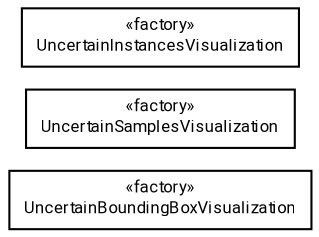 #!/usr/local/bin/dot
#
# Class diagram 
# Generated by UMLGraph version R5_7_2-60-g0e99a6 (http://www.spinellis.gr/umlgraph/)
#

digraph G {
	graph [fontnames="svg"]
	edge [fontname="Roboto",fontsize=7,labelfontname="Roboto",labelfontsize=7,color="black"];
	node [fontname="Roboto",fontcolor="black",fontsize=8,shape=plaintext,margin=0,width=0,height=0];
	nodesep=0.15;
	ranksep=0.25;
	rankdir=LR;
	// de.lmu.ifi.dbs.elki.visualization.visualizers.scatterplot.uncertain.UncertainBoundingBoxVisualization
	c192253 [label=<<table title="de.lmu.ifi.dbs.elki.visualization.visualizers.scatterplot.uncertain.UncertainBoundingBoxVisualization" border="0" cellborder="1" cellspacing="0" cellpadding="2" href="UncertainBoundingBoxVisualization.html" target="_parent">
		<tr><td><table border="0" cellspacing="0" cellpadding="1">
		<tr><td align="center" balign="center"> &#171;factory&#187; </td></tr>
		<tr><td align="center" balign="center"> <font face="Roboto">UncertainBoundingBoxVisualization</font> </td></tr>
		</table></td></tr>
		</table>>, URL="UncertainBoundingBoxVisualization.html"];
	// de.lmu.ifi.dbs.elki.visualization.visualizers.scatterplot.uncertain.UncertainSamplesVisualization
	c192255 [label=<<table title="de.lmu.ifi.dbs.elki.visualization.visualizers.scatterplot.uncertain.UncertainSamplesVisualization" border="0" cellborder="1" cellspacing="0" cellpadding="2" href="UncertainSamplesVisualization.html" target="_parent">
		<tr><td><table border="0" cellspacing="0" cellpadding="1">
		<tr><td align="center" balign="center"> &#171;factory&#187; </td></tr>
		<tr><td align="center" balign="center"> <font face="Roboto">UncertainSamplesVisualization</font> </td></tr>
		</table></td></tr>
		</table>>, URL="UncertainSamplesVisualization.html"];
	// de.lmu.ifi.dbs.elki.visualization.visualizers.scatterplot.uncertain.UncertainInstancesVisualization
	c192257 [label=<<table title="de.lmu.ifi.dbs.elki.visualization.visualizers.scatterplot.uncertain.UncertainInstancesVisualization" border="0" cellborder="1" cellspacing="0" cellpadding="2" href="UncertainInstancesVisualization.html" target="_parent">
		<tr><td><table border="0" cellspacing="0" cellpadding="1">
		<tr><td align="center" balign="center"> &#171;factory&#187; </td></tr>
		<tr><td align="center" balign="center"> <font face="Roboto">UncertainInstancesVisualization</font> </td></tr>
		</table></td></tr>
		</table>>, URL="UncertainInstancesVisualization.html"];
}

